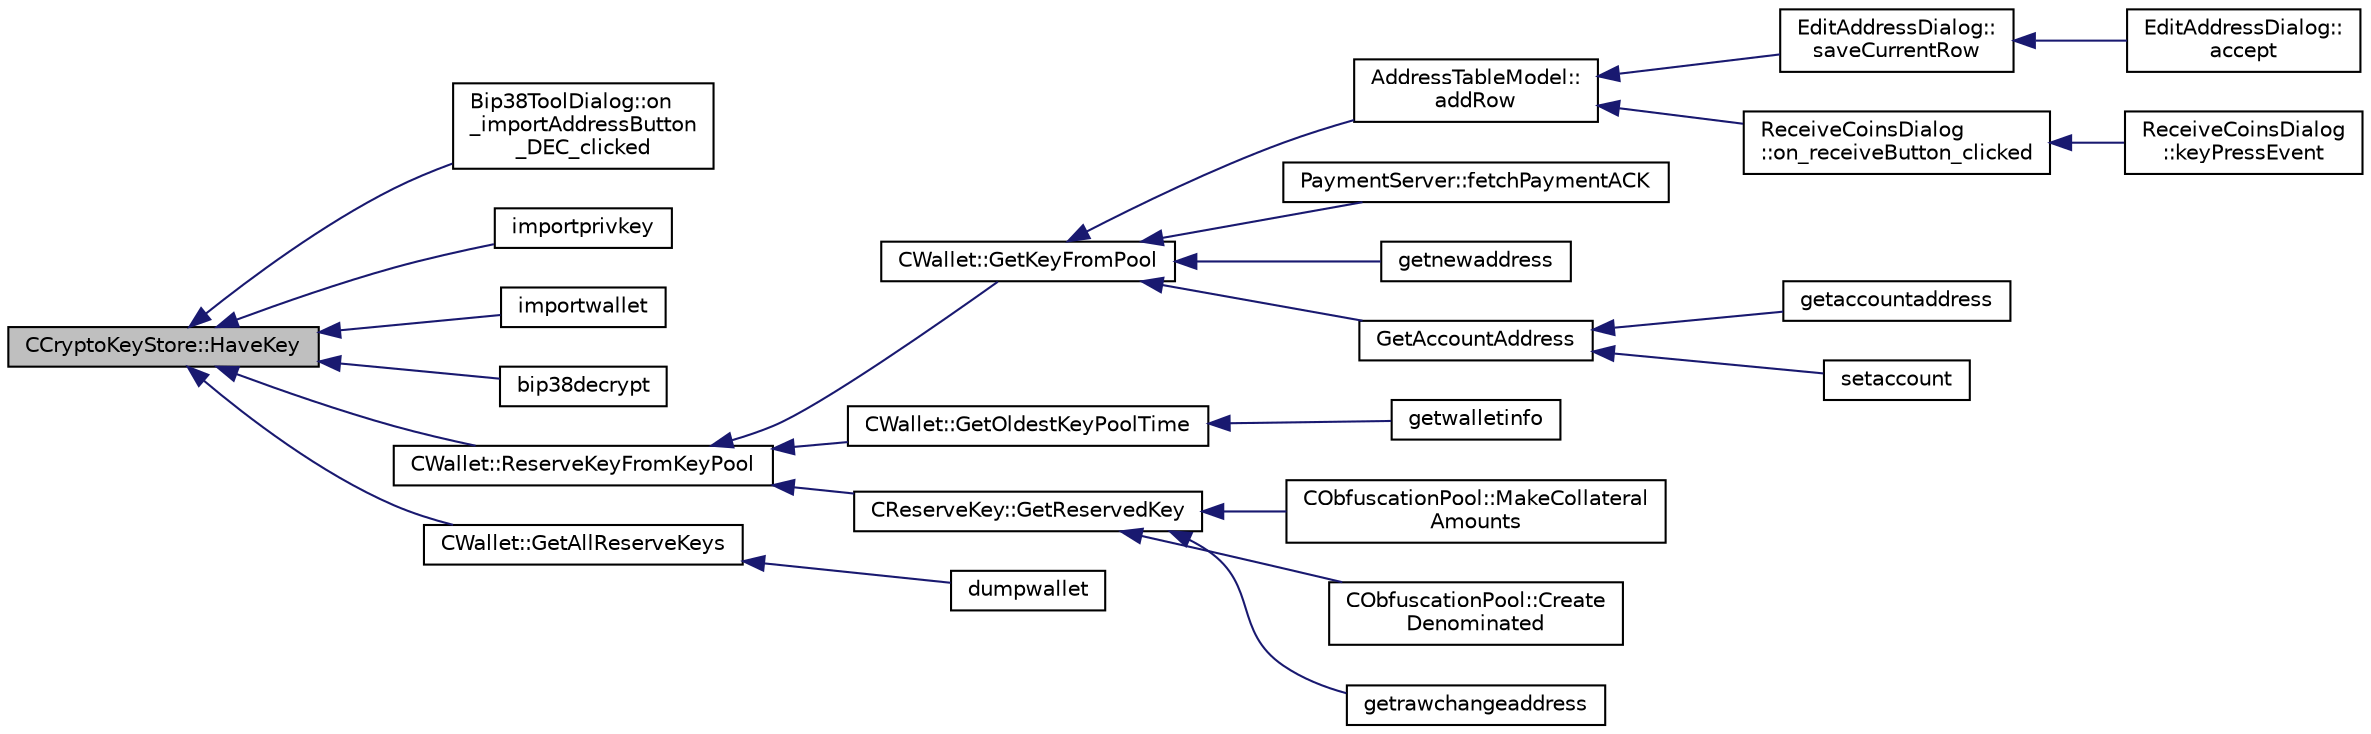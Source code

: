 digraph "CCryptoKeyStore::HaveKey"
{
  edge [fontname="Helvetica",fontsize="10",labelfontname="Helvetica",labelfontsize="10"];
  node [fontname="Helvetica",fontsize="10",shape=record];
  rankdir="LR";
  Node175 [label="CCryptoKeyStore::HaveKey",height=0.2,width=0.4,color="black", fillcolor="grey75", style="filled", fontcolor="black"];
  Node175 -> Node176 [dir="back",color="midnightblue",fontsize="10",style="solid",fontname="Helvetica"];
  Node176 [label="Bip38ToolDialog::on\l_importAddressButton\l_DEC_clicked",height=0.2,width=0.4,color="black", fillcolor="white", style="filled",URL="$class_bip38_tool_dialog.html#a20a1363ad4ff8e241583b3ceb19379e6"];
  Node175 -> Node177 [dir="back",color="midnightblue",fontsize="10",style="solid",fontname="Helvetica"];
  Node177 [label="importprivkey",height=0.2,width=0.4,color="black", fillcolor="white", style="filled",URL="$rpcdump_8cpp.html#a3a6fdb974fce01220a895393d444e981"];
  Node175 -> Node178 [dir="back",color="midnightblue",fontsize="10",style="solid",fontname="Helvetica"];
  Node178 [label="importwallet",height=0.2,width=0.4,color="black", fillcolor="white", style="filled",URL="$rpcdump_8cpp.html#a2566d5c9dd1938b74e70398cdb3ac5c1"];
  Node175 -> Node179 [dir="back",color="midnightblue",fontsize="10",style="solid",fontname="Helvetica"];
  Node179 [label="bip38decrypt",height=0.2,width=0.4,color="black", fillcolor="white", style="filled",URL="$rpcdump_8cpp.html#a64a0e2e87f6d741efd662ac94080159d"];
  Node175 -> Node180 [dir="back",color="midnightblue",fontsize="10",style="solid",fontname="Helvetica"];
  Node180 [label="CWallet::ReserveKeyFromKeyPool",height=0.2,width=0.4,color="black", fillcolor="white", style="filled",URL="$group___actions.html#ga9921854840668a1856998f041177dd2b"];
  Node180 -> Node181 [dir="back",color="midnightblue",fontsize="10",style="solid",fontname="Helvetica"];
  Node181 [label="CWallet::GetKeyFromPool",height=0.2,width=0.4,color="black", fillcolor="white", style="filled",URL="$group___actions.html#ga18549ec5c472c003afc4794daeb9adfd"];
  Node181 -> Node182 [dir="back",color="midnightblue",fontsize="10",style="solid",fontname="Helvetica"];
  Node182 [label="AddressTableModel::\laddRow",height=0.2,width=0.4,color="black", fillcolor="white", style="filled",URL="$class_address_table_model.html#aa72edd2a093a6e9318639d69d3a23488"];
  Node182 -> Node183 [dir="back",color="midnightblue",fontsize="10",style="solid",fontname="Helvetica"];
  Node183 [label="EditAddressDialog::\lsaveCurrentRow",height=0.2,width=0.4,color="black", fillcolor="white", style="filled",URL="$class_edit_address_dialog.html#a8494a551799cd1f4c253e557424c206c"];
  Node183 -> Node184 [dir="back",color="midnightblue",fontsize="10",style="solid",fontname="Helvetica"];
  Node184 [label="EditAddressDialog::\laccept",height=0.2,width=0.4,color="black", fillcolor="white", style="filled",URL="$class_edit_address_dialog.html#ac52b71129806bccf6533d0e9441393b6"];
  Node182 -> Node185 [dir="back",color="midnightblue",fontsize="10",style="solid",fontname="Helvetica"];
  Node185 [label="ReceiveCoinsDialog\l::on_receiveButton_clicked",height=0.2,width=0.4,color="black", fillcolor="white", style="filled",URL="$class_receive_coins_dialog.html#a9db8de31f6889288cb22c061aa51e0cd"];
  Node185 -> Node186 [dir="back",color="midnightblue",fontsize="10",style="solid",fontname="Helvetica"];
  Node186 [label="ReceiveCoinsDialog\l::keyPressEvent",height=0.2,width=0.4,color="black", fillcolor="white", style="filled",URL="$class_receive_coins_dialog.html#abcf17b510c473bf3e94ef12f7f5cfc10"];
  Node181 -> Node187 [dir="back",color="midnightblue",fontsize="10",style="solid",fontname="Helvetica"];
  Node187 [label="PaymentServer::fetchPaymentACK",height=0.2,width=0.4,color="black", fillcolor="white", style="filled",URL="$class_payment_server.html#ab846f9e8778e5cc878b644133e8628f1"];
  Node181 -> Node188 [dir="back",color="midnightblue",fontsize="10",style="solid",fontname="Helvetica"];
  Node188 [label="getnewaddress",height=0.2,width=0.4,color="black", fillcolor="white", style="filled",URL="$rpcwallet_8cpp.html#aead824d845d670fbd8f187ebd4f9a535"];
  Node181 -> Node189 [dir="back",color="midnightblue",fontsize="10",style="solid",fontname="Helvetica"];
  Node189 [label="GetAccountAddress",height=0.2,width=0.4,color="black", fillcolor="white", style="filled",URL="$rpcwallet_8cpp.html#aa3d9baf7a6fc6c9f0a08ec861ca52f59"];
  Node189 -> Node190 [dir="back",color="midnightblue",fontsize="10",style="solid",fontname="Helvetica"];
  Node190 [label="getaccountaddress",height=0.2,width=0.4,color="black", fillcolor="white", style="filled",URL="$rpcwallet_8cpp.html#a92145bcb3cfb45eb47dca18f1c94c434"];
  Node189 -> Node191 [dir="back",color="midnightblue",fontsize="10",style="solid",fontname="Helvetica"];
  Node191 [label="setaccount",height=0.2,width=0.4,color="black", fillcolor="white", style="filled",URL="$rpcwallet_8cpp.html#a6bf0dc200554f841a4549a2e5087f699"];
  Node180 -> Node192 [dir="back",color="midnightblue",fontsize="10",style="solid",fontname="Helvetica"];
  Node192 [label="CWallet::GetOldestKeyPoolTime",height=0.2,width=0.4,color="black", fillcolor="white", style="filled",URL="$group___actions.html#ga2555a9442e58b3c5593fef21f1b39d2d"];
  Node192 -> Node193 [dir="back",color="midnightblue",fontsize="10",style="solid",fontname="Helvetica"];
  Node193 [label="getwalletinfo",height=0.2,width=0.4,color="black", fillcolor="white", style="filled",URL="$rpcwallet_8cpp.html#a9401fef738a283075915e0ea0086fae9"];
  Node180 -> Node194 [dir="back",color="midnightblue",fontsize="10",style="solid",fontname="Helvetica"];
  Node194 [label="CReserveKey::GetReservedKey",height=0.2,width=0.4,color="black", fillcolor="white", style="filled",URL="$group___actions.html#gad198d2d7a54d315c60805ba1cb0caf7c"];
  Node194 -> Node195 [dir="back",color="midnightblue",fontsize="10",style="solid",fontname="Helvetica"];
  Node195 [label="CObfuscationPool::MakeCollateral\lAmounts",height=0.2,width=0.4,color="black", fillcolor="white", style="filled",URL="$class_c_obfuscation_pool.html#a7496f4e868d633d45b9c92af0cc56ac5",tooltip="Split up large inputs or make fee sized inputs. "];
  Node194 -> Node196 [dir="back",color="midnightblue",fontsize="10",style="solid",fontname="Helvetica"];
  Node196 [label="CObfuscationPool::Create\lDenominated",height=0.2,width=0.4,color="black", fillcolor="white", style="filled",URL="$class_c_obfuscation_pool.html#a95e6023ca617da294132311b30179c55"];
  Node194 -> Node197 [dir="back",color="midnightblue",fontsize="10",style="solid",fontname="Helvetica"];
  Node197 [label="getrawchangeaddress",height=0.2,width=0.4,color="black", fillcolor="white", style="filled",URL="$rpcwallet_8cpp.html#ae71809202b4dcc13d2034c5c72af34da"];
  Node175 -> Node198 [dir="back",color="midnightblue",fontsize="10",style="solid",fontname="Helvetica"];
  Node198 [label="CWallet::GetAllReserveKeys",height=0.2,width=0.4,color="black", fillcolor="white", style="filled",URL="$group___actions.html#gaa182f6de943295062748ab42e64c9203"];
  Node198 -> Node199 [dir="back",color="midnightblue",fontsize="10",style="solid",fontname="Helvetica"];
  Node199 [label="dumpwallet",height=0.2,width=0.4,color="black", fillcolor="white", style="filled",URL="$rpcdump_8cpp.html#a831ddf746d4f2500ba6f6c07f63445cd"];
}
